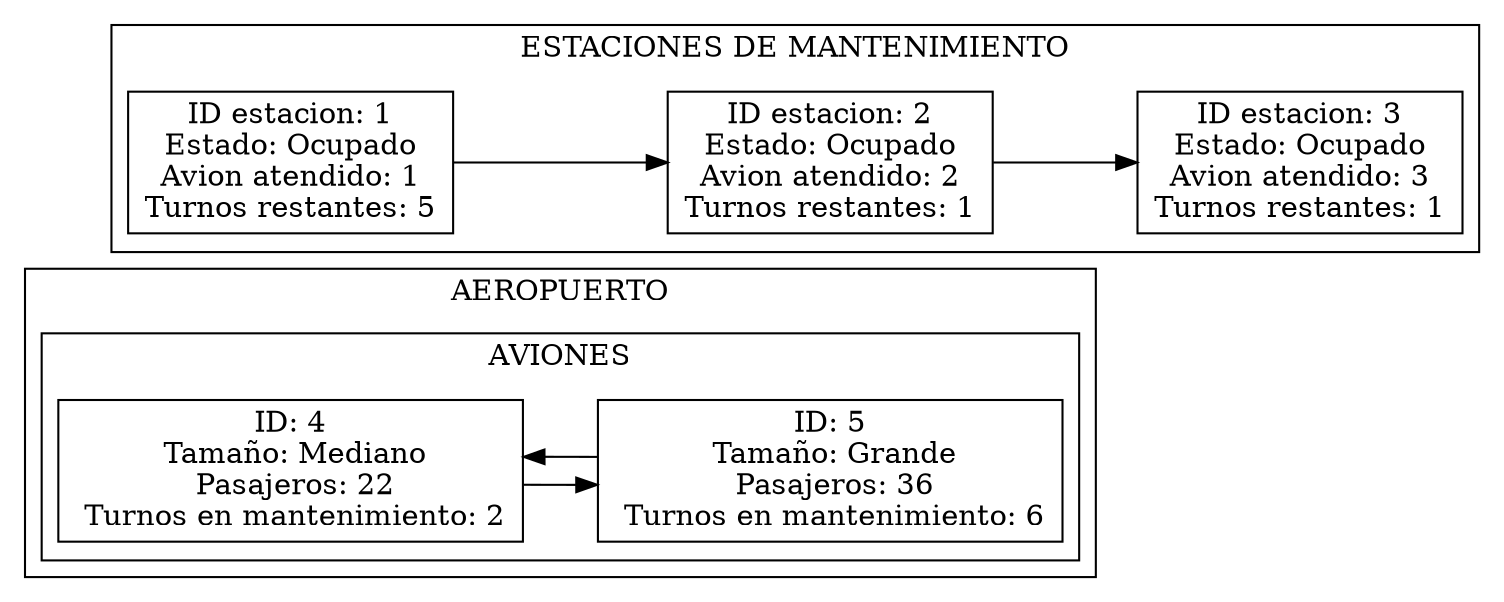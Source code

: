 digraph{ 
 rankdir=LR; 
 node[shape = record, color = black];subgraph clusterAeropuerto{ 
label = "AEROPUERTO"; 
	  subgraph clusterAviones{ 
	  label = "AVIONES"; 
		 a0[label="ID: 4\n Tamaño: Mediano\n Pasajeros: 22\n Turnos en mantenimiento: 2 "];
		 a1[label="ID: 5\n Tamaño: Grande\n Pasajeros: 36\n Turnos en mantenimiento: 6 "];
	 }a0->a1
a1->a0
}
	  subgraph clusterlistaSim{ 
	  label = "ESTACIONES DE MANTENIMIENTO"; 
		 b0[label="ID estacion: 1\nEstado: Ocupado\nAvion atendido: 1\nTurnos restantes: 5"];
		 b1[label="ID estacion: 2\nEstado: Ocupado\nAvion atendido: 2\nTurnos restantes: 1"];
		 b2[label="ID estacion: 3\nEstado: Ocupado\nAvion atendido: 3\nTurnos restantes: 1"];
b0->b1[constraint=true];
b1->b2[constraint=true];
	 }}
